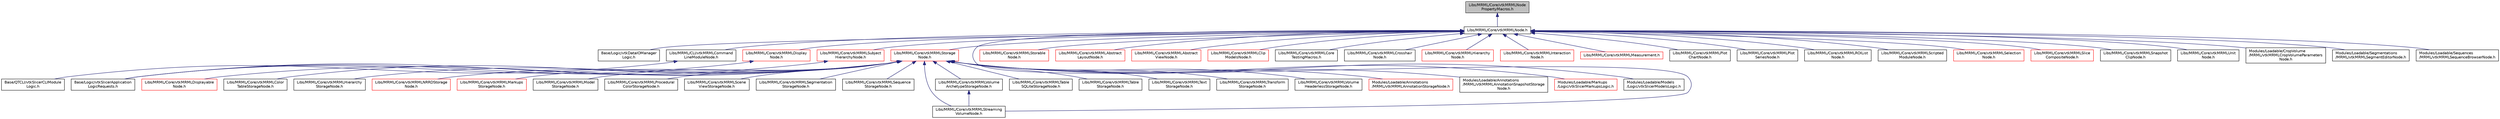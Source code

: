 digraph "Libs/MRML/Core/vtkMRMLNodePropertyMacros.h"
{
  bgcolor="transparent";
  edge [fontname="Helvetica",fontsize="10",labelfontname="Helvetica",labelfontsize="10"];
  node [fontname="Helvetica",fontsize="10",shape=record];
  Node3 [label="Libs/MRML/Core/vtkMRMLNode\lPropertyMacros.h",height=0.2,width=0.4,color="black", fillcolor="grey75", style="filled", fontcolor="black"];
  Node3 -> Node4 [dir="back",color="midnightblue",fontsize="10",style="solid",fontname="Helvetica"];
  Node4 [label="Libs/MRML/Core/vtkMRMLNode.h",height=0.2,width=0.4,color="black",URL="$vtkMRMLNode_8h.html"];
  Node4 -> Node5 [dir="back",color="midnightblue",fontsize="10",style="solid",fontname="Helvetica"];
  Node5 [label="Base/Logic/vtkDataIOManager\lLogic.h",height=0.2,width=0.4,color="black",URL="$vtkDataIOManagerLogic_8h.html"];
  Node4 -> Node6 [dir="back",color="midnightblue",fontsize="10",style="solid",fontname="Helvetica"];
  Node6 [label="Libs/MRML/CLI/vtkMRMLCommand\lLineModuleNode.h",height=0.2,width=0.4,color="black",URL="$vtkMRMLCommandLineModuleNode_8h.html"];
  Node6 -> Node7 [dir="back",color="midnightblue",fontsize="10",style="solid",fontname="Helvetica"];
  Node7 [label="Base/QTCLI/vtkSlicerCLIModule\lLogic.h",height=0.2,width=0.4,color="black",URL="$vtkSlicerCLIModuleLogic_8h.html"];
  Node4 -> Node8 [dir="back",color="midnightblue",fontsize="10",style="solid",fontname="Helvetica"];
  Node8 [label="Libs/MRML/Core/vtkMRMLStorage\lNode.h",height=0.2,width=0.4,color="red",URL="$vtkMRMLStorageNode_8h.html"];
  Node8 -> Node9 [dir="back",color="midnightblue",fontsize="10",style="solid",fontname="Helvetica"];
  Node9 [label="Base/Logic/vtkSlicerApplication\lLogicRequests.h",height=0.2,width=0.4,color="black",URL="$vtkSlicerApplicationLogicRequests_8h.html"];
  Node8 -> Node10 [dir="back",color="midnightblue",fontsize="10",style="solid",fontname="Helvetica"];
  Node10 [label="Libs/MRML/Core/vtkMRMLDisplayable\lNode.h",height=0.2,width=0.4,color="red",URL="$vtkMRMLDisplayableNode_8h.html"];
  Node8 -> Node89 [dir="back",color="midnightblue",fontsize="10",style="solid",fontname="Helvetica"];
  Node89 [label="Libs/MRML/Core/vtkMRMLColor\lTableStorageNode.h",height=0.2,width=0.4,color="black",URL="$vtkMRMLColorTableStorageNode_8h.html"];
  Node8 -> Node90 [dir="back",color="midnightblue",fontsize="10",style="solid",fontname="Helvetica"];
  Node90 [label="Libs/MRML/Core/vtkMRMLHierarchy\lStorageNode.h",height=0.2,width=0.4,color="black",URL="$vtkMRMLHierarchyStorageNode_8h.html"];
  Node8 -> Node91 [dir="back",color="midnightblue",fontsize="10",style="solid",fontname="Helvetica"];
  Node91 [label="Libs/MRML/Core/vtkMRMLNRRDStorage\lNode.h",height=0.2,width=0.4,color="red",URL="$vtkMRMLNRRDStorageNode_8h.html"];
  Node8 -> Node94 [dir="back",color="midnightblue",fontsize="10",style="solid",fontname="Helvetica"];
  Node94 [label="Libs/MRML/Core/vtkMRMLMarkups\lStorageNode.h",height=0.2,width=0.4,color="red",URL="$vtkMRMLMarkupsStorageNode_8h.html"];
  Node8 -> Node99 [dir="back",color="midnightblue",fontsize="10",style="solid",fontname="Helvetica"];
  Node99 [label="Libs/MRML/Core/vtkMRMLModel\lStorageNode.h",height=0.2,width=0.4,color="black",URL="$vtkMRMLModelStorageNode_8h.html"];
  Node8 -> Node100 [dir="back",color="midnightblue",fontsize="10",style="solid",fontname="Helvetica"];
  Node100 [label="Libs/MRML/Core/vtkMRMLProcedural\lColorStorageNode.h",height=0.2,width=0.4,color="black",URL="$vtkMRMLProceduralColorStorageNode_8h.html"];
  Node8 -> Node101 [dir="back",color="midnightblue",fontsize="10",style="solid",fontname="Helvetica"];
  Node101 [label="Libs/MRML/Core/vtkMRMLScene\lViewStorageNode.h",height=0.2,width=0.4,color="black",URL="$vtkMRMLSceneViewStorageNode_8h.html"];
  Node8 -> Node102 [dir="back",color="midnightblue",fontsize="10",style="solid",fontname="Helvetica"];
  Node102 [label="Libs/MRML/Core/vtkMRMLSegmentation\lStorageNode.h",height=0.2,width=0.4,color="black",URL="$vtkMRMLSegmentationStorageNode_8h.html"];
  Node8 -> Node103 [dir="back",color="midnightblue",fontsize="10",style="solid",fontname="Helvetica"];
  Node103 [label="Libs/MRML/Core/vtkMRMLSequence\lStorageNode.h",height=0.2,width=0.4,color="black",URL="$vtkMRMLSequenceStorageNode_8h.html"];
  Node8 -> Node23 [dir="back",color="midnightblue",fontsize="10",style="solid",fontname="Helvetica"];
  Node23 [label="Libs/MRML/Core/vtkMRMLStreaming\lVolumeNode.h",height=0.2,width=0.4,color="black",URL="$vtkMRMLStreamingVolumeNode_8h.html"];
  Node8 -> Node104 [dir="back",color="midnightblue",fontsize="10",style="solid",fontname="Helvetica"];
  Node104 [label="Libs/MRML/Core/vtkMRMLVolume\lArchetypeStorageNode.h",height=0.2,width=0.4,color="black",URL="$vtkMRMLVolumeArchetypeStorageNode_8h.html"];
  Node104 -> Node23 [dir="back",color="midnightblue",fontsize="10",style="solid",fontname="Helvetica"];
  Node8 -> Node105 [dir="back",color="midnightblue",fontsize="10",style="solid",fontname="Helvetica"];
  Node105 [label="Libs/MRML/Core/vtkMRMLTable\lSQLiteStorageNode.h",height=0.2,width=0.4,color="black",URL="$vtkMRMLTableSQLiteStorageNode_8h.html"];
  Node8 -> Node106 [dir="back",color="midnightblue",fontsize="10",style="solid",fontname="Helvetica"];
  Node106 [label="Libs/MRML/Core/vtkMRMLTable\lStorageNode.h",height=0.2,width=0.4,color="black",URL="$vtkMRMLTableStorageNode_8h.html"];
  Node8 -> Node107 [dir="back",color="midnightblue",fontsize="10",style="solid",fontname="Helvetica"];
  Node107 [label="Libs/MRML/Core/vtkMRMLText\lStorageNode.h",height=0.2,width=0.4,color="black",URL="$vtkMRMLTextStorageNode_8h.html"];
  Node8 -> Node108 [dir="back",color="midnightblue",fontsize="10",style="solid",fontname="Helvetica"];
  Node108 [label="Libs/MRML/Core/vtkMRMLTransform\lStorageNode.h",height=0.2,width=0.4,color="black",URL="$vtkMRMLTransformStorageNode_8h.html"];
  Node8 -> Node109 [dir="back",color="midnightblue",fontsize="10",style="solid",fontname="Helvetica"];
  Node109 [label="Libs/MRML/Core/vtkMRMLVolume\lHeaderlessStorageNode.h",height=0.2,width=0.4,color="black",URL="$vtkMRMLVolumeHeaderlessStorageNode_8h.html"];
  Node8 -> Node110 [dir="back",color="midnightblue",fontsize="10",style="solid",fontname="Helvetica"];
  Node110 [label="Modules/Loadable/Annotations\l/MRML/vtkMRMLAnnotationStorageNode.h",height=0.2,width=0.4,color="red",URL="$vtkMRMLAnnotationStorageNode_8h.html"];
  Node8 -> Node115 [dir="back",color="midnightblue",fontsize="10",style="solid",fontname="Helvetica"];
  Node115 [label="Modules/Loadable/Annotations\l/MRML/vtkMRMLAnnotationSnapshotStorage\lNode.h",height=0.2,width=0.4,color="black",URL="$vtkMRMLAnnotationSnapshotStorageNode_8h.html"];
  Node8 -> Node116 [dir="back",color="midnightblue",fontsize="10",style="solid",fontname="Helvetica"];
  Node116 [label="Modules/Loadable/Markups\l/Logic/vtkSlicerMarkupsLogic.h",height=0.2,width=0.4,color="red",URL="$vtkSlicerMarkupsLogic_8h.html"];
  Node8 -> Node118 [dir="back",color="midnightblue",fontsize="10",style="solid",fontname="Helvetica"];
  Node118 [label="Modules/Loadable/Models\l/Logic/vtkSlicerModelsLogic.h",height=0.2,width=0.4,color="black",URL="$vtkSlicerModelsLogic_8h.html"];
  Node4 -> Node121 [dir="back",color="midnightblue",fontsize="10",style="solid",fontname="Helvetica"];
  Node121 [label="Libs/MRML/Core/vtkMRMLStorable\lNode.h",height=0.2,width=0.4,color="red",URL="$vtkMRMLStorableNode_8h.html"];
  Node4 -> Node140 [dir="back",color="midnightblue",fontsize="10",style="solid",fontname="Helvetica"];
  Node140 [label="Libs/MRML/Core/vtkMRMLAbstract\lLayoutNode.h",height=0.2,width=0.4,color="red",URL="$vtkMRMLAbstractLayoutNode_8h.html"];
  Node4 -> Node143 [dir="back",color="midnightblue",fontsize="10",style="solid",fontname="Helvetica"];
  Node143 [label="Libs/MRML/Core/vtkMRMLAbstract\lViewNode.h",height=0.2,width=0.4,color="red",URL="$vtkMRMLAbstractViewNode_8h.html"];
  Node4 -> Node156 [dir="back",color="midnightblue",fontsize="10",style="solid",fontname="Helvetica"];
  Node156 [label="Libs/MRML/Core/vtkMRMLClip\lModelsNode.h",height=0.2,width=0.4,color="red",URL="$vtkMRMLClipModelsNode_8h.html"];
  Node4 -> Node158 [dir="back",color="midnightblue",fontsize="10",style="solid",fontname="Helvetica"];
  Node158 [label="Libs/MRML/Core/vtkMRMLCore\lTestingMacros.h",height=0.2,width=0.4,color="black",URL="$vtkMRMLCoreTestingMacros_8h.html"];
  Node4 -> Node145 [dir="back",color="midnightblue",fontsize="10",style="solid",fontname="Helvetica"];
  Node145 [label="Libs/MRML/Core/vtkMRMLCrosshair\lNode.h",height=0.2,width=0.4,color="black",URL="$vtkMRMLCrosshairNode_8h.html"];
  Node4 -> Node159 [dir="back",color="midnightblue",fontsize="10",style="solid",fontname="Helvetica"];
  Node159 [label="Libs/MRML/Core/vtkMRMLDisplay\lNode.h",height=0.2,width=0.4,color="red",URL="$vtkMRMLDisplayNode_8h.html"];
  Node159 -> Node9 [dir="back",color="midnightblue",fontsize="10",style="solid",fontname="Helvetica"];
  Node4 -> Node181 [dir="back",color="midnightblue",fontsize="10",style="solid",fontname="Helvetica"];
  Node181 [label="Libs/MRML/Core/vtkMRMLHierarchy\lNode.h",height=0.2,width=0.4,color="red",URL="$vtkMRMLHierarchyNode_8h.html"];
  Node4 -> Node186 [dir="back",color="midnightblue",fontsize="10",style="solid",fontname="Helvetica"];
  Node186 [label="Libs/MRML/Core/vtkMRMLInteraction\lNode.h",height=0.2,width=0.4,color="red",URL="$vtkMRMLInteractionNode_8h.html"];
  Node4 -> Node188 [dir="back",color="midnightblue",fontsize="10",style="solid",fontname="Helvetica"];
  Node188 [label="Libs/MRML/Core/vtkMRMLMeasurement.h",height=0.2,width=0.4,color="red",URL="$vtkMRMLMeasurement_8h.html"];
  Node4 -> Node194 [dir="back",color="midnightblue",fontsize="10",style="solid",fontname="Helvetica"];
  Node194 [label="Libs/MRML/Core/vtkMRMLPlot\lChartNode.h",height=0.2,width=0.4,color="black",URL="$vtkMRMLPlotChartNode_8h.html"];
  Node4 -> Node195 [dir="back",color="midnightblue",fontsize="10",style="solid",fontname="Helvetica"];
  Node195 [label="Libs/MRML/Core/vtkMRMLPlot\lSeriesNode.h",height=0.2,width=0.4,color="black",URL="$vtkMRMLPlotSeriesNode_8h.html"];
  Node4 -> Node196 [dir="back",color="midnightblue",fontsize="10",style="solid",fontname="Helvetica"];
  Node196 [label="Libs/MRML/Core/vtkMRMLROIList\lNode.h",height=0.2,width=0.4,color="black",URL="$vtkMRMLROIListNode_8h.html"];
  Node4 -> Node197 [dir="back",color="midnightblue",fontsize="10",style="solid",fontname="Helvetica"];
  Node197 [label="Libs/MRML/Core/vtkMRMLScripted\lModuleNode.h",height=0.2,width=0.4,color="black",URL="$vtkMRMLScriptedModuleNode_8h.html"];
  Node4 -> Node198 [dir="back",color="midnightblue",fontsize="10",style="solid",fontname="Helvetica"];
  Node198 [label="Libs/MRML/Core/vtkMRMLSelection\lNode.h",height=0.2,width=0.4,color="red",URL="$vtkMRMLSelectionNode_8h.html"];
  Node4 -> Node199 [dir="back",color="midnightblue",fontsize="10",style="solid",fontname="Helvetica"];
  Node199 [label="Libs/MRML/Core/vtkMRMLSlice\lCompositeNode.h",height=0.2,width=0.4,color="red",URL="$vtkMRMLSliceCompositeNode_8h.html"];
  Node4 -> Node220 [dir="back",color="midnightblue",fontsize="10",style="solid",fontname="Helvetica"];
  Node220 [label="Libs/MRML/Core/vtkMRMLSnapshot\lClipNode.h",height=0.2,width=0.4,color="black",URL="$vtkMRMLSnapshotClipNode_8h.html"];
  Node4 -> Node23 [dir="back",color="midnightblue",fontsize="10",style="solid",fontname="Helvetica"];
  Node4 -> Node221 [dir="back",color="midnightblue",fontsize="10",style="solid",fontname="Helvetica"];
  Node221 [label="Libs/MRML/Core/vtkMRMLSubject\lHierarchyNode.h",height=0.2,width=0.4,color="red",URL="$vtkMRMLSubjectHierarchyNode_8h.html"];
  Node221 -> Node9 [dir="back",color="midnightblue",fontsize="10",style="solid",fontname="Helvetica"];
  Node4 -> Node250 [dir="back",color="midnightblue",fontsize="10",style="solid",fontname="Helvetica"];
  Node250 [label="Libs/MRML/Core/vtkMRMLUnit\lNode.h",height=0.2,width=0.4,color="black",URL="$vtkMRMLUnitNode_8h.html"];
  Node4 -> Node251 [dir="back",color="midnightblue",fontsize="10",style="solid",fontname="Helvetica"];
  Node251 [label="Modules/Loadable/CropVolume\l/MRML/vtkMRMLCropVolumeParameters\lNode.h",height=0.2,width=0.4,color="black",URL="$vtkMRMLCropVolumeParametersNode_8h.html"];
  Node4 -> Node43 [dir="back",color="midnightblue",fontsize="10",style="solid",fontname="Helvetica"];
  Node43 [label="Modules/Loadable/Segmentations\l/MRML/vtkMRMLSegmentEditorNode.h",height=0.2,width=0.4,color="black",URL="$vtkMRMLSegmentEditorNode_8h.html"];
  Node4 -> Node252 [dir="back",color="midnightblue",fontsize="10",style="solid",fontname="Helvetica"];
  Node252 [label="Modules/Loadable/Sequences\l/MRML/vtkMRMLSequenceBrowserNode.h",height=0.2,width=0.4,color="black",URL="$vtkMRMLSequenceBrowserNode_8h.html"];
}
